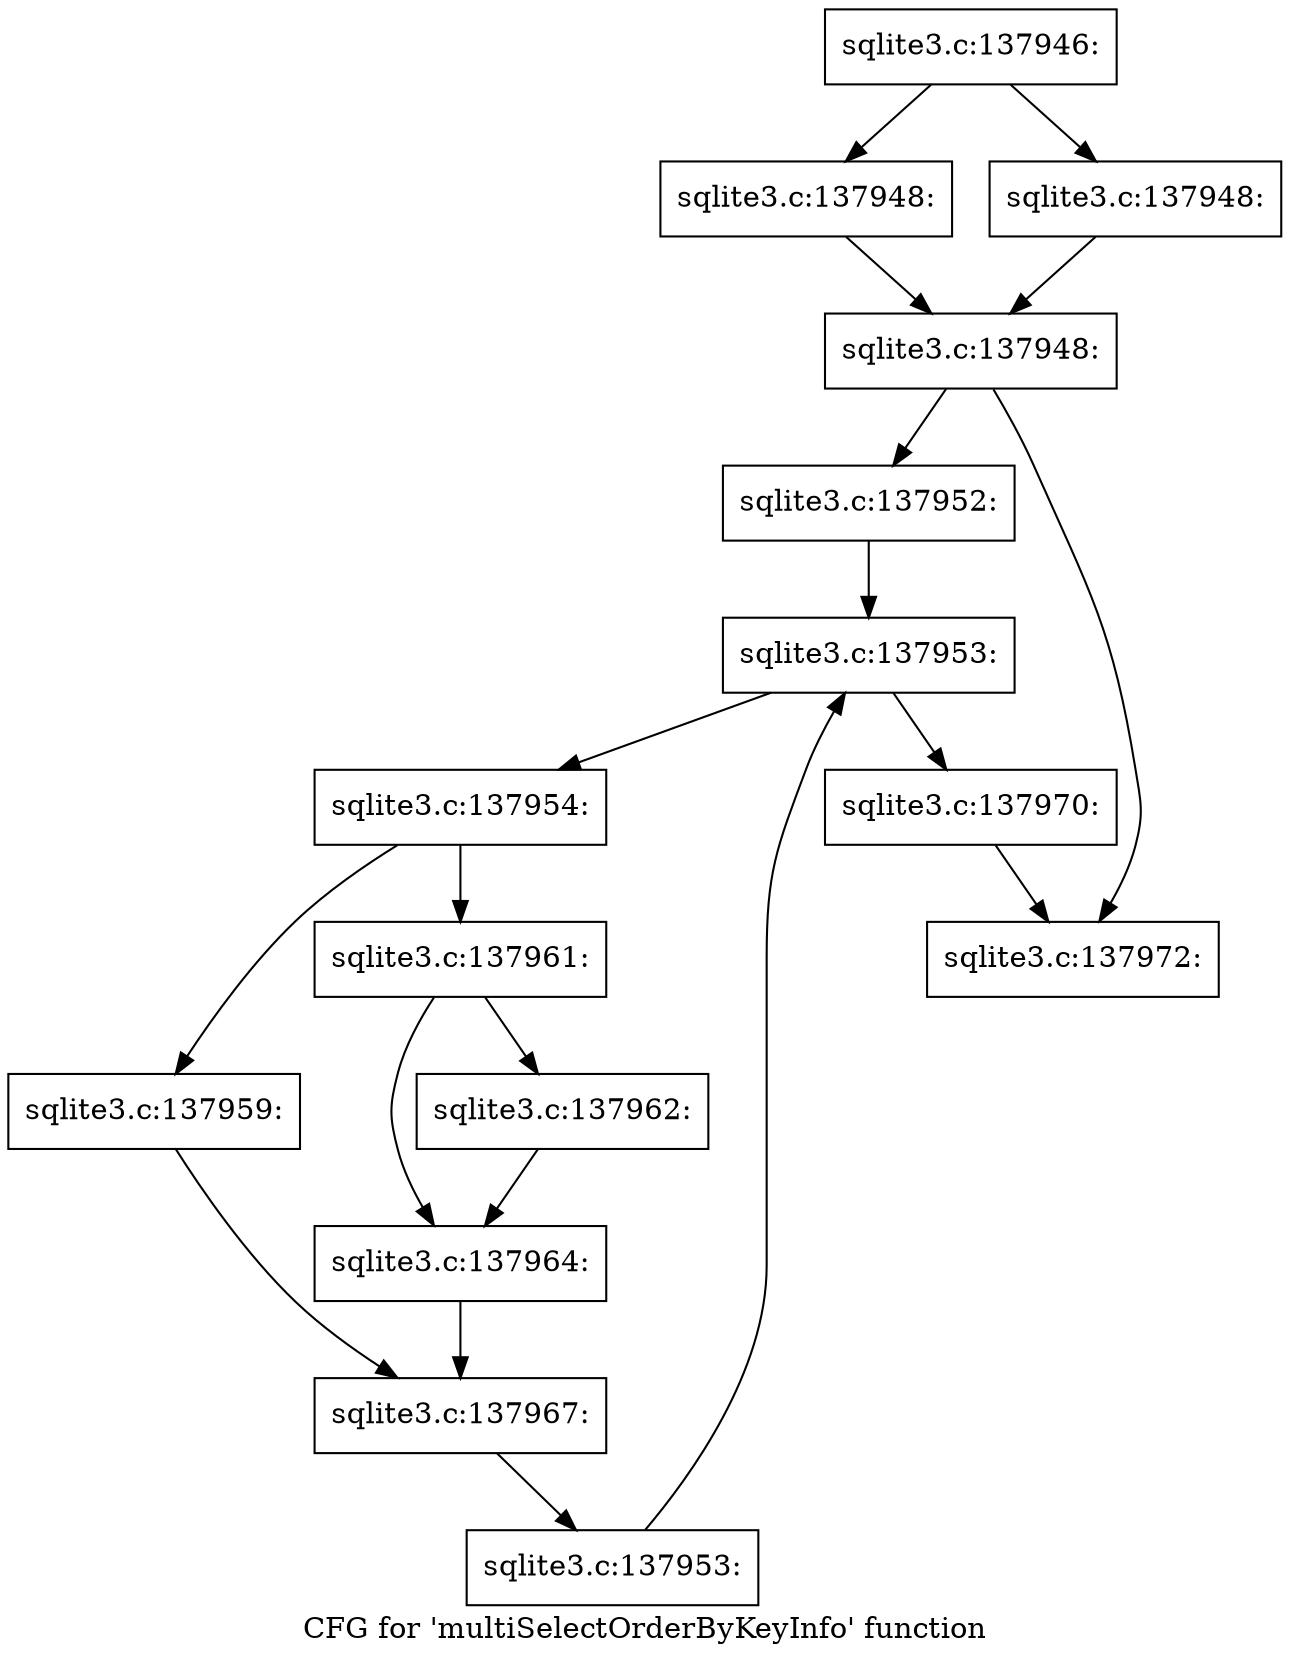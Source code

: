 digraph "CFG for 'multiSelectOrderByKeyInfo' function" {
	label="CFG for 'multiSelectOrderByKeyInfo' function";

	Node0x55c0f9421b60 [shape=record,label="{sqlite3.c:137946:}"];
	Node0x55c0f9421b60 -> Node0x55c0f94390b0;
	Node0x55c0f9421b60 -> Node0x55c0f9439100;
	Node0x55c0f94390b0 [shape=record,label="{sqlite3.c:137948:}"];
	Node0x55c0f94390b0 -> Node0x55c0f9439150;
	Node0x55c0f9439100 [shape=record,label="{sqlite3.c:137948:}"];
	Node0x55c0f9439100 -> Node0x55c0f9439150;
	Node0x55c0f9439150 [shape=record,label="{sqlite3.c:137948:}"];
	Node0x55c0f9439150 -> Node0x55c0f943a520;
	Node0x55c0f9439150 -> Node0x55c0f943a570;
	Node0x55c0f943a520 [shape=record,label="{sqlite3.c:137952:}"];
	Node0x55c0f943a520 -> Node0x55c0f943ace0;
	Node0x55c0f943ace0 [shape=record,label="{sqlite3.c:137953:}"];
	Node0x55c0f943ace0 -> Node0x55c0f943af00;
	Node0x55c0f943ace0 -> Node0x55c0f943ab30;
	Node0x55c0f943af00 [shape=record,label="{sqlite3.c:137954:}"];
	Node0x55c0f943af00 -> Node0x55c0f943c290;
	Node0x55c0f943af00 -> Node0x55c0f943c330;
	Node0x55c0f943c290 [shape=record,label="{sqlite3.c:137959:}"];
	Node0x55c0f943c290 -> Node0x55c0f943c2e0;
	Node0x55c0f943c330 [shape=record,label="{sqlite3.c:137961:}"];
	Node0x55c0f943c330 -> Node0x55c0f943d550;
	Node0x55c0f943c330 -> Node0x55c0f943d5a0;
	Node0x55c0f943d550 [shape=record,label="{sqlite3.c:137962:}"];
	Node0x55c0f943d550 -> Node0x55c0f943d5a0;
	Node0x55c0f943d5a0 [shape=record,label="{sqlite3.c:137964:}"];
	Node0x55c0f943d5a0 -> Node0x55c0f943c2e0;
	Node0x55c0f943c2e0 [shape=record,label="{sqlite3.c:137967:}"];
	Node0x55c0f943c2e0 -> Node0x55c0f943ae70;
	Node0x55c0f943ae70 [shape=record,label="{sqlite3.c:137953:}"];
	Node0x55c0f943ae70 -> Node0x55c0f943ace0;
	Node0x55c0f943ab30 [shape=record,label="{sqlite3.c:137970:}"];
	Node0x55c0f943ab30 -> Node0x55c0f943a570;
	Node0x55c0f943a570 [shape=record,label="{sqlite3.c:137972:}"];
}
